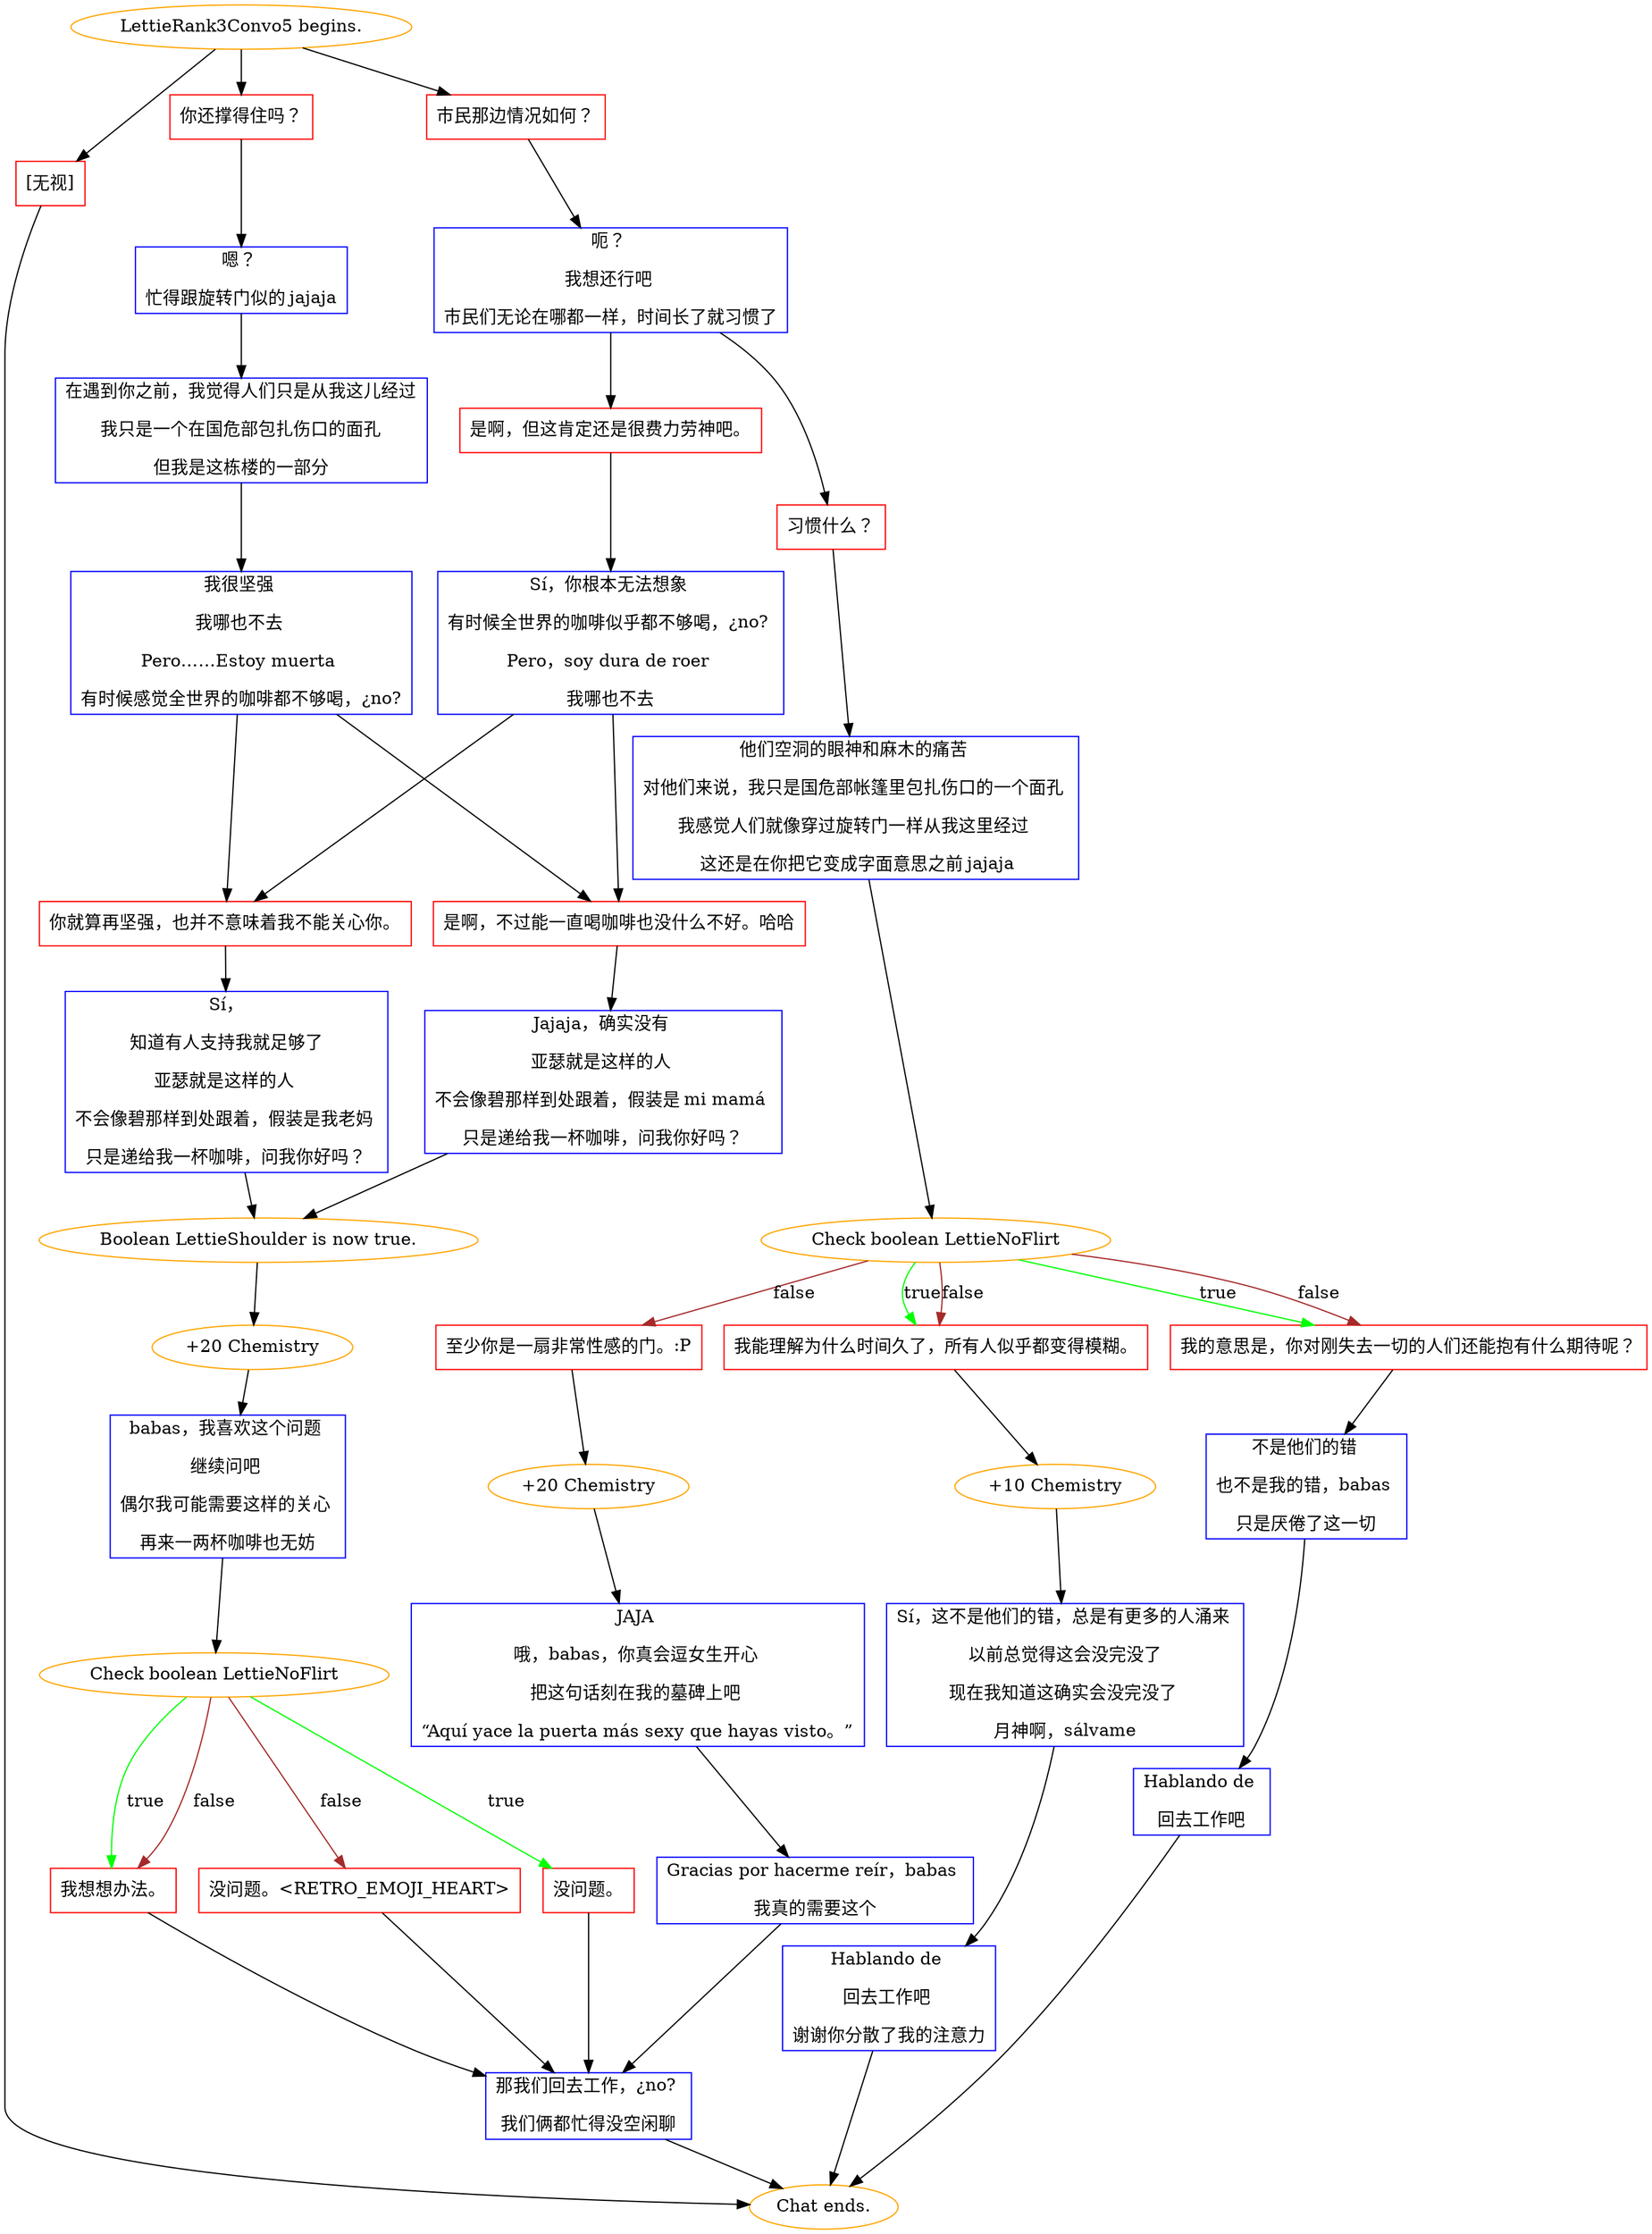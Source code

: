digraph {
	"LettieRank3Convo5 begins." [color=orange];
		"LettieRank3Convo5 begins." -> j467900545;
		"LettieRank3Convo5 begins." -> j1123181779;
		"LettieRank3Convo5 begins." -> j3467356616;
	j467900545 [label="你还撑得住吗？",shape=box,color=red];
		j467900545 -> j4125250441;
	j1123181779 [label="市民那边情况如何？",shape=box,color=red];
		j1123181779 -> j2772044271;
	j3467356616 [label="[无视]",shape=box,color=red];
		j3467356616 -> "Chat ends.";
	j4125250441 [label="嗯？ 
忙得跟旋转门似的 jajaja",shape=box,color=blue];
		j4125250441 -> j118863726;
	j2772044271 [label="呃？ 
我想还行吧 
市民们无论在哪都一样，时间长了就习惯了",shape=box,color=blue];
		j2772044271 -> j3665867796;
		j2772044271 -> j3403213622;
	"Chat ends." [color=orange];
	j118863726 [label="在遇到你之前，我觉得人们只是从我这儿经过
我只是一个在国危部包扎伤口的面孔
但我是这栋楼的一部分",shape=box,color=blue];
		j118863726 -> j2881214942;
	j3665867796 [label="是啊，但这肯定还是很费力劳神吧。",shape=box,color=red];
		j3665867796 -> j11159227;
	j3403213622 [label="习惯什么？",shape=box,color=red];
		j3403213622 -> j1355942693;
	j2881214942 [label="我很坚强 
我哪也不去 
Pero……Estoy muerta 
有时候感觉全世界的咖啡都不够喝，¿no?",shape=box,color=blue];
		j2881214942 -> j320871617;
		j2881214942 -> j1932074025;
	j11159227 [label="Sí，你根本无法想象 
有时候全世界的咖啡似乎都不够喝，¿no? 
Pero，soy dura de roer 
我哪也不去",shape=box,color=blue];
		j11159227 -> j320871617;
		j11159227 -> j1932074025;
	j1355942693 [label="他们空洞的眼神和麻木的痛苦 
对他们来说，我只是国危部帐篷里包扎伤口的一个面孔 
我感觉人们就像穿过旋转门一样从我这里经过 
 这还是在你把它变成字面意思之前 jajaja",shape=box,color=blue];
		j1355942693 -> j3843131114;
	j320871617 [label="你就算再坚强，也并不意味着我不能关心你。",shape=box,color=red];
		j320871617 -> j438977797;
	j1932074025 [label="是啊，不过能一直喝咖啡也没什么不好。哈哈",shape=box,color=red];
		j1932074025 -> j1374418847;
	j3843131114 [label="Check boolean LettieNoFlirt",color=orange];
		j3843131114 -> j4165925612 [label=true,color=green];
		j3843131114 -> j3535454719 [label=true,color=green];
		j3843131114 -> j4165925612 [label=false,color=brown];
		j3843131114 -> j3535454719 [label=false,color=brown];
		j3843131114 -> j1476378148 [label=false,color=brown];
	j438977797 [label="Sí，
知道有人支持我就足够了
亚瑟就是这样的人 
不会像碧那样到处跟着，假装是我老妈 
只是递给我一杯咖啡，问我你好吗？",shape=box,color=blue];
		j438977797 -> j2707171013;
	j1374418847 [label="Jajaja，确实没有 
亚瑟就是这样的人 
不会像碧那样到处跟着，假装是 mi mamá 
只是递给我一杯咖啡，问我你好吗？",shape=box,color=blue];
		j1374418847 -> j2707171013;
	j4165925612 [label="我的意思是，你对刚失去一切的人们还能抱有什么期待呢？",shape=box,color=red];
		j4165925612 -> j3993092229;
	j3535454719 [label="我能理解为什么时间久了，所有人似乎都变得模糊。",shape=box,color=red];
		j3535454719 -> j2665758541;
	j1476378148 [label="至少你是一扇非常性感的门。:P",shape=box,color=red];
		j1476378148 -> j2138912807;
	j2707171013 [label="Boolean LettieShoulder is now true.",color=orange];
		j2707171013 -> j2127985891;
	j3993092229 [label="不是他们的错 
也不是我的错，babas 
只是厌倦了这一切",shape=box,color=blue];
		j3993092229 -> j1686142986;
	j2665758541 [label="+10 Chemistry",color=orange];
		j2665758541 -> j1991841462;
	j2138912807 [label="+20 Chemistry",color=orange];
		j2138912807 -> j367139169;
	j2127985891 [label="+20 Chemistry",color=orange];
		j2127985891 -> j1966850139;
	j1686142986 [label="Hablando de 
回去工作吧",shape=box,color=blue];
		j1686142986 -> "Chat ends.";
	j1991841462 [label="Sí，这不是他们的错，总是有更多的人涌来 
以前总觉得这会没完没了
现在我知道这确实会没完没了 
月神啊，sálvame",shape=box,color=blue];
		j1991841462 -> j2814307462;
	j367139169 [label="JAJA 
哦，babas，你真会逗女生开心 
把这句话刻在我的墓碑上吧 
“Aquí yace la puerta más sexy que hayas visto。”",shape=box,color=blue];
		j367139169 -> j4291081871;
	j1966850139 [label="babas，我喜欢这个问题 
继续问吧 
偶尔我可能需要这样的关心 
再来一两杯咖啡也无妨",shape=box,color=blue];
		j1966850139 -> j3234296588;
	j2814307462 [label="Hablando de 
回去工作吧 
谢谢你分散了我的注意力",shape=box,color=blue];
		j2814307462 -> "Chat ends.";
	j4291081871 [label="Gracias por hacerme reír，babas 
我真的需要这个",shape=box,color=blue];
		j4291081871 -> j1733762053;
	j3234296588 [label="Check boolean LettieNoFlirt",color=orange];
		j3234296588 -> j653087272 [label=true,color=green];
		j3234296588 -> j360060788 [label=true,color=green];
		j3234296588 -> j2414508524 [label=false,color=brown];
		j3234296588 -> j360060788 [label=false,color=brown];
	j1733762053 [label="那我们回去工作，¿no? 
我们俩都忙得没空闲聊",shape=box,color=blue];
		j1733762053 -> "Chat ends.";
	j653087272 [label="没问题。",shape=box,color=red];
		j653087272 -> j1733762053;
	j360060788 [label="我想想办法。",shape=box,color=red];
		j360060788 -> j1733762053;
	j2414508524 [label="没问题。<RETRO_EMOJI_HEART>",shape=box,color=red];
		j2414508524 -> j1733762053;
}
